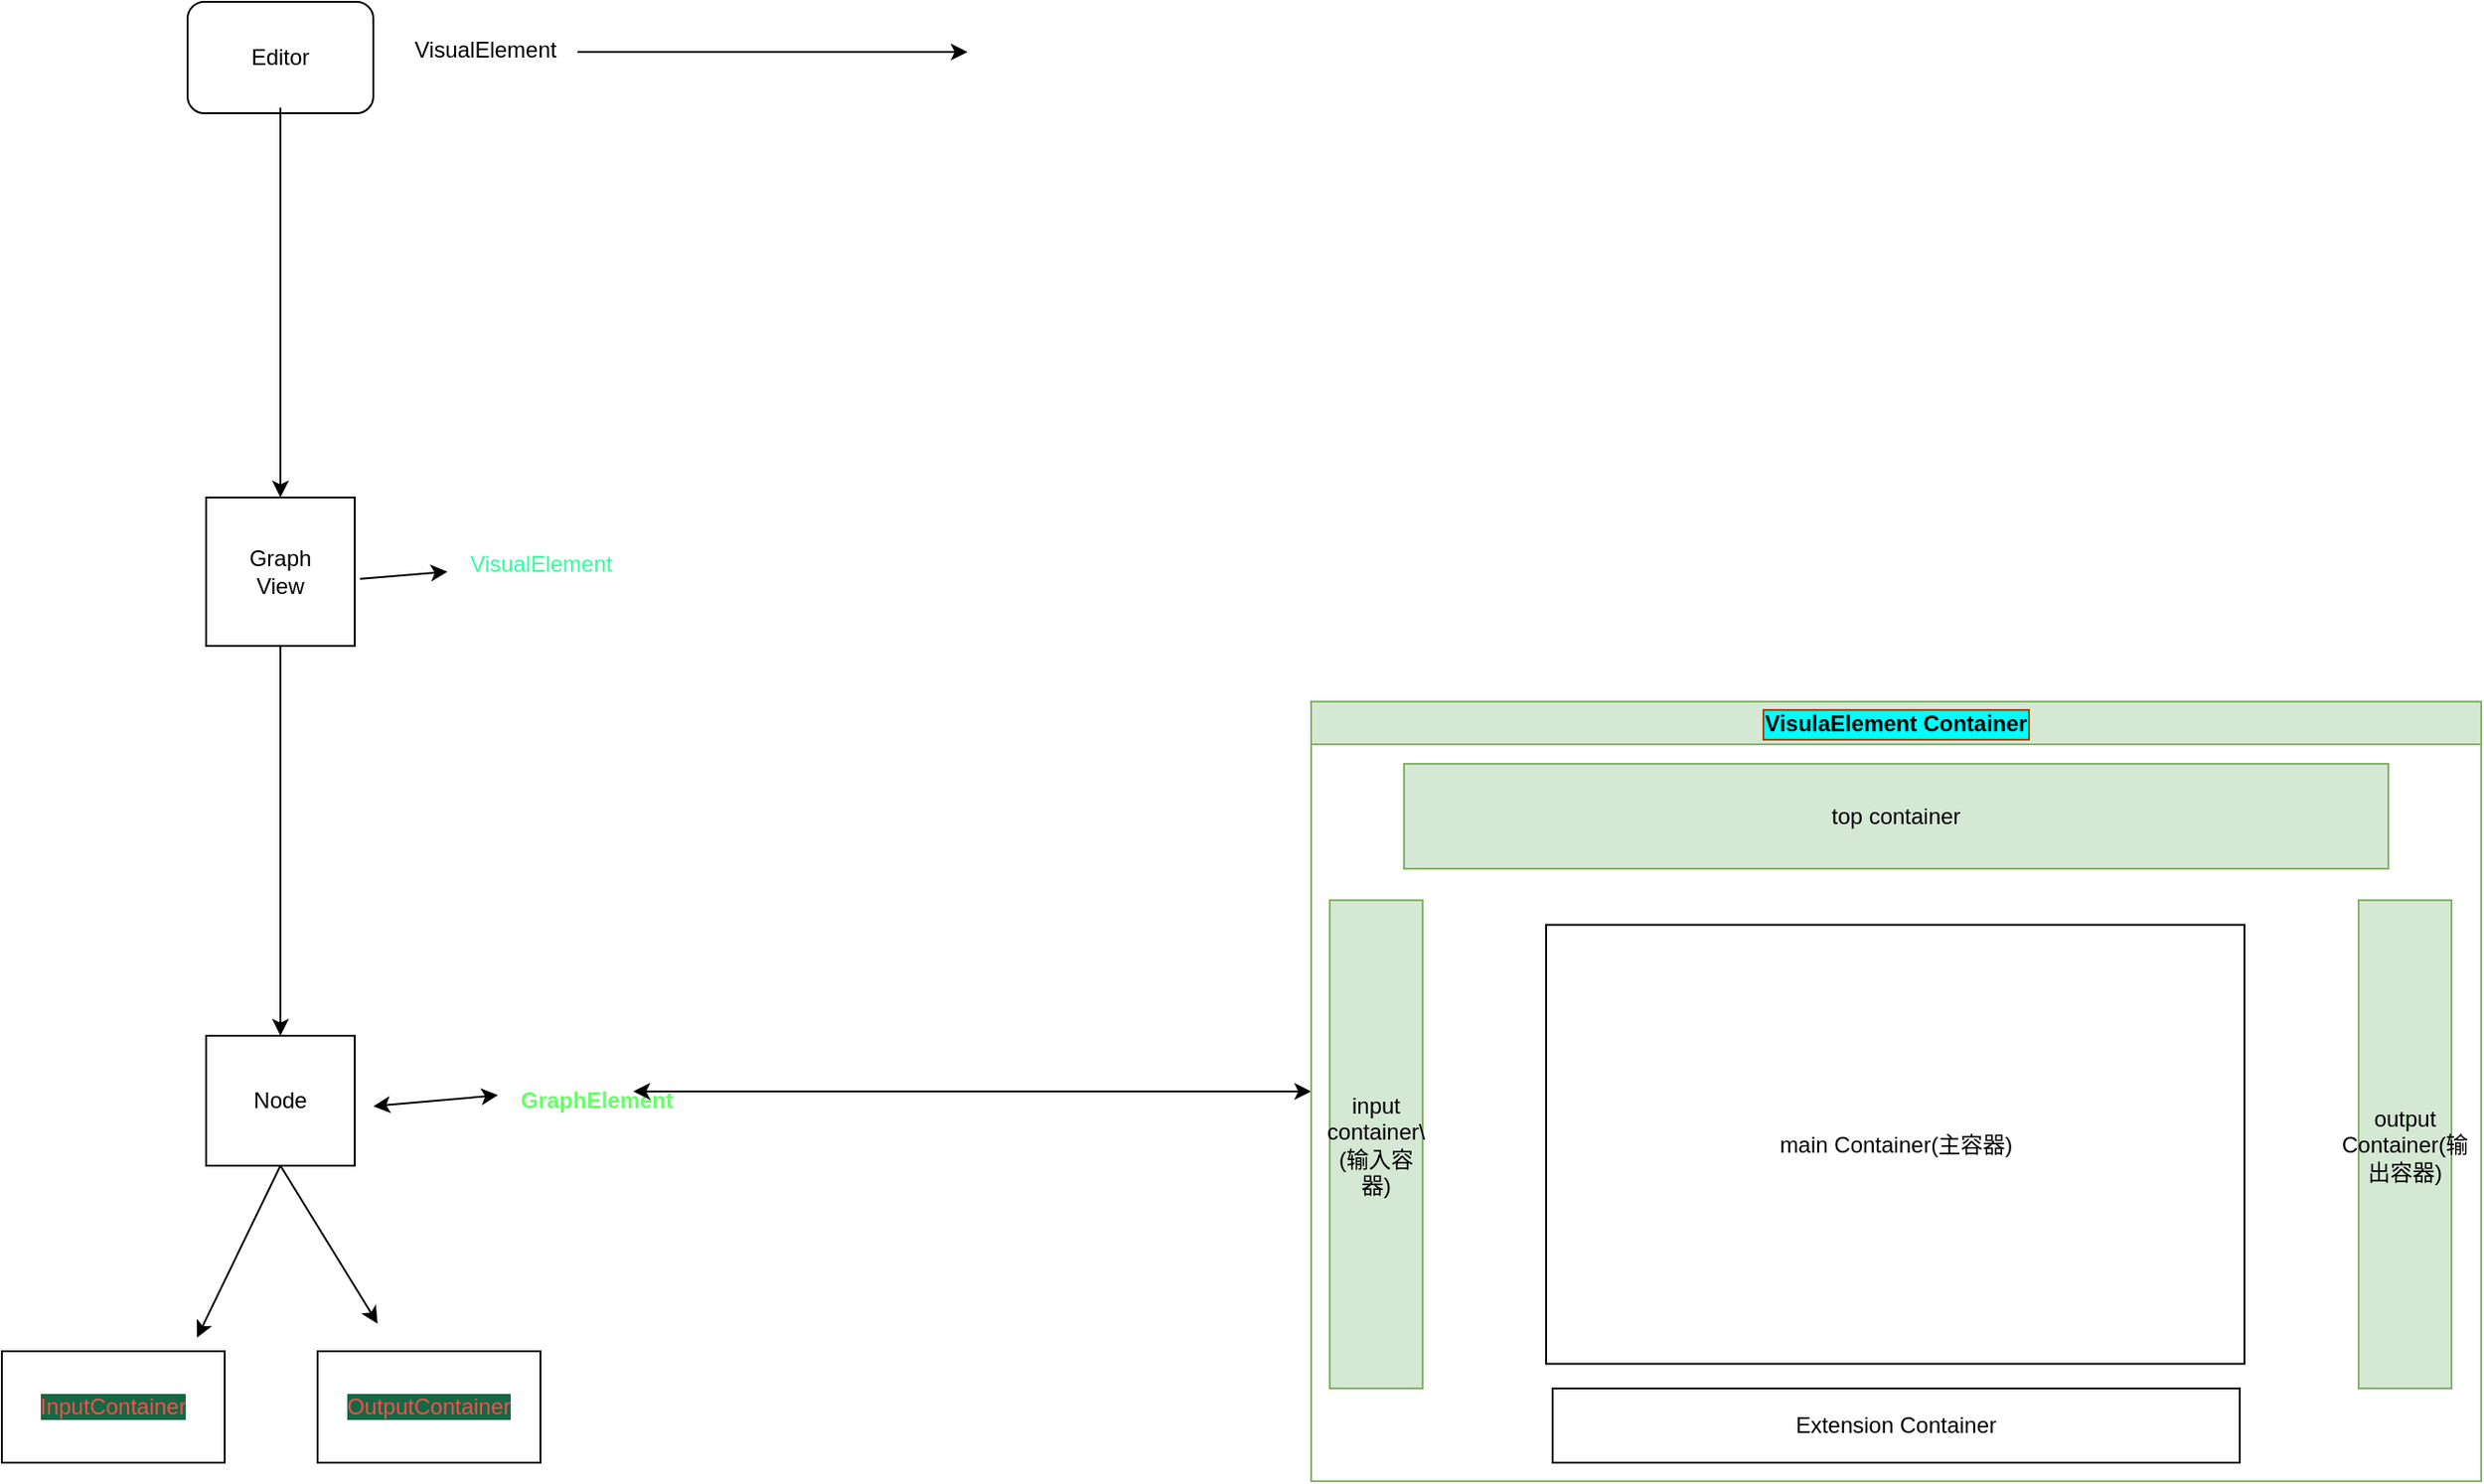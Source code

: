 <mxfile version="24.7.6">
  <diagram name="第 1 页" id="cEUEjpOXRdQMH25T6i1Y">
    <mxGraphModel dx="1397" dy="788" grid="1" gridSize="10" guides="1" tooltips="1" connect="1" arrows="1" fold="1" page="1" pageScale="1" pageWidth="827" pageHeight="1169" math="0" shadow="0">
      <root>
        <mxCell id="0" />
        <mxCell id="1" parent="0" />
        <mxCell id="V2yEh5TrKZx0-5OOb6w3-1" value="Editor" style="rounded=1;whiteSpace=wrap;html=1;" parent="1" vertex="1">
          <mxGeometry x="320" y="193" width="100" height="60" as="geometry" />
        </mxCell>
        <mxCell id="V2yEh5TrKZx0-5OOb6w3-2" value="" style="endArrow=classic;html=1;rounded=0;entryX=0.5;entryY=0;entryDx=0;entryDy=0;" parent="1" target="V2yEh5TrKZx0-5OOb6w3-5" edge="1">
          <mxGeometry width="50" height="50" relative="1" as="geometry">
            <mxPoint x="370" y="250" as="sourcePoint" />
            <mxPoint x="170" y="440" as="targetPoint" />
            <Array as="points">
              <mxPoint x="370" y="440" />
            </Array>
          </mxGeometry>
        </mxCell>
        <mxCell id="V2yEh5TrKZx0-5OOb6w3-3" value="" style="endArrow=classic;html=1;rounded=0;exitX=0.5;exitY=1;exitDx=0;exitDy=0;entryX=0.5;entryY=0;entryDx=0;entryDy=0;exitPerimeter=0;" parent="1" source="V2yEh5TrKZx0-5OOb6w3-5" target="V2yEh5TrKZx0-5OOb6w3-7" edge="1">
          <mxGeometry width="50" height="50" relative="1" as="geometry">
            <mxPoint x="420" y="530" as="sourcePoint" />
            <mxPoint x="670" y="760" as="targetPoint" />
            <Array as="points" />
          </mxGeometry>
        </mxCell>
        <mxCell id="V2yEh5TrKZx0-5OOb6w3-4" value="VisualElement&lt;div&gt;&lt;br&gt;&lt;/div&gt;" style="text;html=1;align=center;verticalAlign=bottom;resizable=0;points=[];autosize=1;strokeColor=none;fillColor=none;" parent="1" vertex="1">
          <mxGeometry x="430" y="203" width="100" height="40" as="geometry" />
        </mxCell>
        <mxCell id="V2yEh5TrKZx0-5OOb6w3-5" value="Graph&lt;div&gt;View&lt;/div&gt;" style="whiteSpace=wrap;html=1;aspect=fixed;" parent="1" vertex="1">
          <mxGeometry x="330" y="460" width="80" height="80" as="geometry" />
        </mxCell>
        <mxCell id="V2yEh5TrKZx0-5OOb6w3-7" value="Node" style="rounded=0;whiteSpace=wrap;html=1;" parent="1" vertex="1">
          <mxGeometry x="330" y="750" width="80" height="70" as="geometry" />
        </mxCell>
        <mxCell id="V2yEh5TrKZx0-5OOb6w3-9" value="&lt;b&gt;&lt;font style=&quot;--darkreader-inline-color: #8cff7b;&quot; data-darkreader-inline-color=&quot;&quot; color=&quot;#66ff66&quot;&gt;GraphElement&lt;/font&gt;&lt;/b&gt;" style="text;html=1;align=center;verticalAlign=middle;resizable=0;points=[];autosize=1;strokeColor=none;fillColor=none;" parent="1" vertex="1">
          <mxGeometry x="485" y="770" width="110" height="30" as="geometry" />
        </mxCell>
        <mxCell id="V2yEh5TrKZx0-5OOb6w3-11" value="&lt;font style=&quot;--darkreader-inline-color: #6effab;&quot; data-darkreader-inline-color=&quot;&quot; color=&quot;#33ff99&quot;&gt;VisualElement&lt;/font&gt;&lt;div&gt;&lt;br&gt;&lt;/div&gt;" style="text;html=1;align=center;verticalAlign=bottom;resizable=0;points=[];autosize=1;strokeColor=none;fillColor=none;" parent="1" vertex="1">
          <mxGeometry x="460" y="480" width="100" height="40" as="geometry" />
        </mxCell>
        <mxCell id="V2yEh5TrKZx0-5OOb6w3-12" value="" style="endArrow=classic;html=1;rounded=0;exitX=1.035;exitY=0.549;exitDx=0;exitDy=0;exitPerimeter=0;" parent="1" source="V2yEh5TrKZx0-5OOb6w3-5" edge="1">
          <mxGeometry width="50" height="50" relative="1" as="geometry">
            <mxPoint x="420" y="540" as="sourcePoint" />
            <mxPoint x="460" y="500" as="targetPoint" />
          </mxGeometry>
        </mxCell>
        <mxCell id="V2yEh5TrKZx0-5OOb6w3-13" value="" style="endArrow=classic;html=1;rounded=0;entryX=0.951;entryY=0.756;entryDx=0;entryDy=0;entryPerimeter=0;" parent="1" edge="1">
          <mxGeometry width="50" height="50" relative="1" as="geometry">
            <mxPoint x="370" y="820" as="sourcePoint" />
            <mxPoint x="325.1" y="912.68" as="targetPoint" />
          </mxGeometry>
        </mxCell>
        <mxCell id="V2yEh5TrKZx0-5OOb6w3-14" value="" style="endArrow=classic;html=1;rounded=0;entryX=0.021;entryY=0.503;entryDx=0;entryDy=0;entryPerimeter=0;" parent="1" edge="1">
          <mxGeometry width="50" height="50" relative="1" as="geometry">
            <mxPoint x="370" y="820" as="sourcePoint" />
            <mxPoint x="422.31" y="905.09" as="targetPoint" />
          </mxGeometry>
        </mxCell>
        <mxCell id="V2yEh5TrKZx0-5OOb6w3-15" value="&lt;span data-darkreader-inline-bgcolor=&quot;&quot; data-darkreader-inline-color=&quot;&quot; style=&quot;color: rgb(241, 82, 76); text-wrap: nowrap; background-color: rgb(23, 103, 69); --darkreader-inline-color: #eb6c60; --darkreader-inline-bgcolor: #22533a;&quot;&gt;InputContainer&lt;/span&gt;" style="whiteSpace=wrap;html=1;" parent="1" vertex="1">
          <mxGeometry x="220" y="920" width="120" height="60" as="geometry" />
        </mxCell>
        <mxCell id="V2yEh5TrKZx0-5OOb6w3-16" value="&lt;span data-darkreader-inline-bgcolor=&quot;&quot; data-darkreader-inline-color=&quot;&quot; style=&quot;color: rgb(241, 82, 76); text-wrap: nowrap; background-color: rgb(23, 103, 69); --darkreader-inline-color: #eb6c60; --darkreader-inline-bgcolor: #22533a;&quot;&gt;OutputContainer&lt;/span&gt;" style="whiteSpace=wrap;html=1;" parent="1" vertex="1">
          <mxGeometry x="390" y="920" width="120" height="60" as="geometry" />
        </mxCell>
        <mxCell id="V2yEh5TrKZx0-5OOb6w3-18" value="" style="endArrow=classic;startArrow=classic;html=1;rounded=0;exitX=0;exitY=0.5;exitDx=0;exitDy=0;" parent="1" edge="1" source="rrtTz6fm2YhwNLVOh3aT-7">
          <mxGeometry width="50" height="50" relative="1" as="geometry">
            <mxPoint x="760" y="390" as="sourcePoint" />
            <mxPoint x="560" y="780" as="targetPoint" />
            <Array as="points" />
          </mxGeometry>
        </mxCell>
        <mxCell id="V2yEh5TrKZx0-5OOb6w3-19" value="" style="endArrow=classic;startArrow=classic;html=1;rounded=0;entryX=0.02;entryY=0.802;entryDx=0;entryDy=0;entryPerimeter=0;" parent="1" edge="1">
          <mxGeometry width="50" height="50" relative="1" as="geometry">
            <mxPoint x="420" y="787.97" as="sourcePoint" />
            <mxPoint x="487.2" y="782.03" as="targetPoint" />
          </mxGeometry>
        </mxCell>
        <mxCell id="rrtTz6fm2YhwNLVOh3aT-6" value="" style="endArrow=classic;html=1;rounded=0;" edge="1" parent="1">
          <mxGeometry width="50" height="50" relative="1" as="geometry">
            <mxPoint x="530" y="220" as="sourcePoint" />
            <mxPoint x="740" y="220" as="targetPoint" />
            <Array as="points">
              <mxPoint x="640" y="220" />
            </Array>
          </mxGeometry>
        </mxCell>
        <mxCell id="rrtTz6fm2YhwNLVOh3aT-7" value="VisulaElement Container" style="swimlane;whiteSpace=wrap;html=1;labelBackgroundColor=#00FFFF;labelBorderColor=#994C00;textShadow=0;fillColor=#d5e8d4;strokeColor=#82b366;swimlaneFillColor=default;rounded=0;" vertex="1" parent="1">
          <mxGeometry x="925" y="570" width="630" height="420" as="geometry" />
        </mxCell>
        <mxCell id="rrtTz6fm2YhwNLVOh3aT-8" value="input container\(输入容器)" style="rounded=0;whiteSpace=wrap;html=1;fillColor=#d5e8d4;strokeColor=#82b366;swimlaneFillColor=default;" vertex="1" parent="rrtTz6fm2YhwNLVOh3aT-7">
          <mxGeometry x="10" y="107" width="50" height="263" as="geometry" />
        </mxCell>
        <mxCell id="rrtTz6fm2YhwNLVOh3aT-9" value="output Container(输出容器)" style="rounded=0;whiteSpace=wrap;html=1;fillColor=#d5e8d4;strokeColor=#82b366;swimlaneFillColor=default;" vertex="1" parent="rrtTz6fm2YhwNLVOh3aT-7">
          <mxGeometry x="564" y="107" width="50" height="263" as="geometry" />
        </mxCell>
        <mxCell id="rrtTz6fm2YhwNLVOh3aT-10" value="top container" style="rounded=0;whiteSpace=wrap;html=1;fillColor=#d5e8d4;strokeColor=#82b366;swimlaneFillColor=default;" vertex="1" parent="rrtTz6fm2YhwNLVOh3aT-7">
          <mxGeometry x="50" y="33.5" width="530" height="56.5" as="geometry" />
        </mxCell>
        <mxCell id="rrtTz6fm2YhwNLVOh3aT-11" value="main Container(主容器)" style="rounded=0;whiteSpace=wrap;html=1;" vertex="1" parent="rrtTz6fm2YhwNLVOh3aT-7">
          <mxGeometry x="126.5" y="120.25" width="376" height="236.5" as="geometry" />
        </mxCell>
        <mxCell id="rrtTz6fm2YhwNLVOh3aT-12" value="Extension Container" style="rounded=0;whiteSpace=wrap;html=1;" vertex="1" parent="rrtTz6fm2YhwNLVOh3aT-7">
          <mxGeometry x="130" y="370" width="370" height="40" as="geometry" />
        </mxCell>
      </root>
    </mxGraphModel>
  </diagram>
</mxfile>
